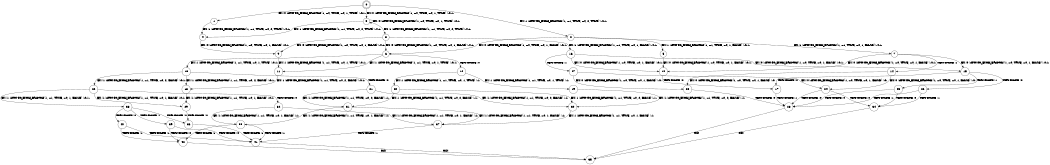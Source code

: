 digraph BCG {
size = "7, 10.5";
center = TRUE;
node [shape = circle];
0 [peripheries = 2];
0 -> 1 [label = "EX !0 !ATOMIC_EXCH_BRANCH (1, +0, TRUE, +0, 1, TRUE) !:0:1:"];
0 -> 2 [label = "EX !1 !ATOMIC_EXCH_BRANCH (1, +1, TRUE, +0, 2, TRUE) !:0:1:"];
0 -> 3 [label = "EX !0 !ATOMIC_EXCH_BRANCH (1, +0, TRUE, +0, 1, TRUE) !:0:1:"];
1 -> 4 [label = "EX !1 !ATOMIC_EXCH_BRANCH (1, +1, TRUE, +0, 2, TRUE) !:0:1:"];
2 -> 5 [label = "EX !1 !ATOMIC_EXCH_BRANCH (1, +1, TRUE, +0, 1, FALSE) !:0:1:"];
2 -> 6 [label = "EX !0 !ATOMIC_EXCH_BRANCH (1, +0, TRUE, +0, 1, FALSE) !:0:1:"];
2 -> 7 [label = "EX !1 !ATOMIC_EXCH_BRANCH (1, +1, TRUE, +0, 1, FALSE) !:0:1:"];
3 -> 4 [label = "EX !1 !ATOMIC_EXCH_BRANCH (1, +1, TRUE, +0, 2, TRUE) !:0:1:"];
3 -> 8 [label = "EX !1 !ATOMIC_EXCH_BRANCH (1, +1, TRUE, +0, 2, TRUE) !:0:1:"];
3 -> 3 [label = "EX !0 !ATOMIC_EXCH_BRANCH (1, +0, TRUE, +0, 1, TRUE) !:0:1:"];
4 -> 9 [label = "EX !0 !ATOMIC_EXCH_BRANCH (1, +0, TRUE, +0, 1, FALSE) !:0:1:"];
5 -> 10 [label = "EX !0 !ATOMIC_EXCH_BRANCH (1, +0, TRUE, +0, 1, FALSE) !:0:1:"];
6 -> 11 [label = "EX !1 !ATOMIC_EXCH_BRANCH (1, +1, TRUE, +0, 1, TRUE) !:0:1:"];
6 -> 12 [label = "TERMINATE !0"];
6 -> 13 [label = "EX !1 !ATOMIC_EXCH_BRANCH (1, +1, TRUE, +0, 1, TRUE) !:0:1:"];
7 -> 10 [label = "EX !0 !ATOMIC_EXCH_BRANCH (1, +0, TRUE, +0, 1, FALSE) !:0:1:"];
7 -> 14 [label = "TERMINATE !1"];
7 -> 15 [label = "EX !0 !ATOMIC_EXCH_BRANCH (1, +0, TRUE, +0, 1, FALSE) !:0:1:"];
8 -> 9 [label = "EX !0 !ATOMIC_EXCH_BRANCH (1, +0, TRUE, +0, 1, FALSE) !:0:1:"];
8 -> 16 [label = "EX !1 !ATOMIC_EXCH_BRANCH (1, +1, TRUE, +0, 1, FALSE) !:0:1:"];
8 -> 6 [label = "EX !0 !ATOMIC_EXCH_BRANCH (1, +0, TRUE, +0, 1, FALSE) !:0:1:"];
9 -> 11 [label = "EX !1 !ATOMIC_EXCH_BRANCH (1, +1, TRUE, +0, 1, TRUE) !:0:1:"];
10 -> 17 [label = "TERMINATE !0"];
11 -> 18 [label = "EX !1 !ATOMIC_EXCH_BRANCH (1, +1, TRUE, +0, 2, FALSE) !:0:1:"];
12 -> 19 [label = "EX !1 !ATOMIC_EXCH_BRANCH (1, +1, TRUE, +0, 1, TRUE) !:1:"];
12 -> 20 [label = "EX !1 !ATOMIC_EXCH_BRANCH (1, +1, TRUE, +0, 1, TRUE) !:1:"];
13 -> 18 [label = "EX !1 !ATOMIC_EXCH_BRANCH (1, +1, TRUE, +0, 2, FALSE) !:0:1:"];
13 -> 21 [label = "TERMINATE !0"];
13 -> 22 [label = "EX !1 !ATOMIC_EXCH_BRANCH (1, +1, TRUE, +0, 2, FALSE) !:0:1:"];
14 -> 23 [label = "EX !0 !ATOMIC_EXCH_BRANCH (1, +0, TRUE, +0, 1, FALSE) !:0:"];
14 -> 24 [label = "EX !0 !ATOMIC_EXCH_BRANCH (1, +0, TRUE, +0, 1, FALSE) !:0:"];
15 -> 17 [label = "TERMINATE !0"];
15 -> 25 [label = "TERMINATE !1"];
15 -> 26 [label = "TERMINATE !0"];
16 -> 10 [label = "EX !0 !ATOMIC_EXCH_BRANCH (1, +0, TRUE, +0, 1, FALSE) !:0:1:"];
16 -> 27 [label = "TERMINATE !1"];
16 -> 15 [label = "EX !0 !ATOMIC_EXCH_BRANCH (1, +0, TRUE, +0, 1, FALSE) !:0:1:"];
17 -> 28 [label = "TERMINATE !1"];
18 -> 29 [label = "EX !1 !ATOMIC_EXCH_BRANCH (1, +1, TRUE, +0, 1, FALSE) !:0:1:"];
19 -> 30 [label = "EX !1 !ATOMIC_EXCH_BRANCH (1, +1, TRUE, +0, 2, FALSE) !:1:"];
20 -> 30 [label = "EX !1 !ATOMIC_EXCH_BRANCH (1, +1, TRUE, +0, 2, FALSE) !:1:"];
20 -> 31 [label = "EX !1 !ATOMIC_EXCH_BRANCH (1, +1, TRUE, +0, 2, FALSE) !:1:"];
21 -> 30 [label = "EX !1 !ATOMIC_EXCH_BRANCH (1, +1, TRUE, +0, 2, FALSE) !:1:"];
21 -> 31 [label = "EX !1 !ATOMIC_EXCH_BRANCH (1, +1, TRUE, +0, 2, FALSE) !:1:"];
22 -> 29 [label = "EX !1 !ATOMIC_EXCH_BRANCH (1, +1, TRUE, +0, 1, FALSE) !:0:1:"];
22 -> 32 [label = "TERMINATE !0"];
22 -> 33 [label = "EX !1 !ATOMIC_EXCH_BRANCH (1, +1, TRUE, +0, 1, FALSE) !:0:1:"];
23 -> 28 [label = "TERMINATE !0"];
24 -> 28 [label = "TERMINATE !0"];
24 -> 34 [label = "TERMINATE !0"];
25 -> 28 [label = "TERMINATE !0"];
25 -> 34 [label = "TERMINATE !0"];
26 -> 28 [label = "TERMINATE !1"];
26 -> 34 [label = "TERMINATE !1"];
27 -> 23 [label = "EX !0 !ATOMIC_EXCH_BRANCH (1, +0, TRUE, +0, 1, FALSE) !:0:"];
27 -> 24 [label = "EX !0 !ATOMIC_EXCH_BRANCH (1, +0, TRUE, +0, 1, FALSE) !:0:"];
28 -> 35 [label = "exit"];
29 -> 36 [label = "TERMINATE !0"];
30 -> 37 [label = "EX !1 !ATOMIC_EXCH_BRANCH (1, +1, TRUE, +0, 1, FALSE) !:1:"];
31 -> 37 [label = "EX !1 !ATOMIC_EXCH_BRANCH (1, +1, TRUE, +0, 1, FALSE) !:1:"];
31 -> 38 [label = "EX !1 !ATOMIC_EXCH_BRANCH (1, +1, TRUE, +0, 1, FALSE) !:1:"];
32 -> 37 [label = "EX !1 !ATOMIC_EXCH_BRANCH (1, +1, TRUE, +0, 1, FALSE) !:1:"];
32 -> 38 [label = "EX !1 !ATOMIC_EXCH_BRANCH (1, +1, TRUE, +0, 1, FALSE) !:1:"];
33 -> 36 [label = "TERMINATE !0"];
33 -> 39 [label = "TERMINATE !1"];
33 -> 40 [label = "TERMINATE !0"];
34 -> 35 [label = "exit"];
36 -> 41 [label = "TERMINATE !1"];
37 -> 41 [label = "TERMINATE !1"];
38 -> 41 [label = "TERMINATE !1"];
38 -> 42 [label = "TERMINATE !1"];
39 -> 41 [label = "TERMINATE !0"];
39 -> 42 [label = "TERMINATE !0"];
40 -> 41 [label = "TERMINATE !1"];
40 -> 42 [label = "TERMINATE !1"];
41 -> 35 [label = "exit"];
42 -> 35 [label = "exit"];
}
